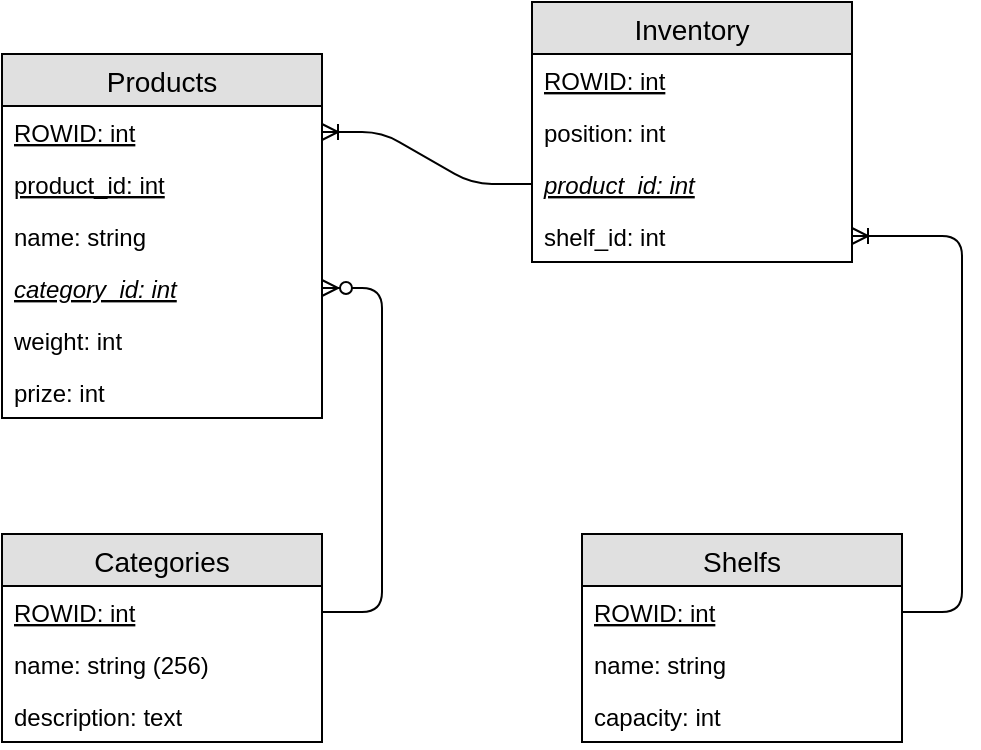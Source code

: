 <mxfile version="12.1.7" type="device" pages="1"><diagram id="c-5SvdvQxB9kw8JWGGB0" name="Page-1"><mxGraphModel dx="1072" dy="792" grid="1" gridSize="10" guides="1" tooltips="1" connect="1" arrows="1" fold="1" page="1" pageScale="1" pageWidth="827" pageHeight="1169" math="0" shadow="0"><root><mxCell id="0"/><mxCell id="1" parent="0"/><mxCell id="c-copfuOItNmFrJ8eQxF-1" value="Products" style="swimlane;fontStyle=0;childLayout=stackLayout;horizontal=1;startSize=26;fillColor=#e0e0e0;horizontalStack=0;resizeParent=1;resizeParentMax=0;resizeLast=0;collapsible=1;marginBottom=0;swimlaneFillColor=#ffffff;align=center;fontSize=14;" parent="1" vertex="1"><mxGeometry x="140" y="110" width="160" height="182" as="geometry"/></mxCell><mxCell id="c-copfuOItNmFrJ8eQxF-2" value="ROWID: int" style="text;strokeColor=none;fillColor=none;spacingLeft=4;spacingRight=4;overflow=hidden;rotatable=0;points=[[0,0.5],[1,0.5]];portConstraint=eastwest;fontSize=12;fontStyle=4" parent="c-copfuOItNmFrJ8eQxF-1" vertex="1"><mxGeometry y="26" width="160" height="26" as="geometry"/></mxCell><mxCell id="c-copfuOItNmFrJ8eQxF-3" value="product_id: int" style="text;strokeColor=none;fillColor=none;spacingLeft=4;spacingRight=4;overflow=hidden;rotatable=0;points=[[0,0.5],[1,0.5]];portConstraint=eastwest;fontSize=12;fontStyle=4" parent="c-copfuOItNmFrJ8eQxF-1" vertex="1"><mxGeometry y="52" width="160" height="26" as="geometry"/></mxCell><mxCell id="c-copfuOItNmFrJ8eQxF-4" value="name: string" style="text;strokeColor=none;fillColor=none;spacingLeft=4;spacingRight=4;overflow=hidden;rotatable=0;points=[[0,0.5],[1,0.5]];portConstraint=eastwest;fontSize=12;" parent="c-copfuOItNmFrJ8eQxF-1" vertex="1"><mxGeometry y="78" width="160" height="26" as="geometry"/></mxCell><mxCell id="c-copfuOItNmFrJ8eQxF-6" value="category_id: int" style="text;strokeColor=none;fillColor=none;spacingLeft=4;spacingRight=4;overflow=hidden;rotatable=0;points=[[0,0.5],[1,0.5]];portConstraint=eastwest;fontSize=12;fontStyle=6" parent="c-copfuOItNmFrJ8eQxF-1" vertex="1"><mxGeometry y="104" width="160" height="26" as="geometry"/></mxCell><mxCell id="c-copfuOItNmFrJ8eQxF-7" value="weight: int" style="text;strokeColor=none;fillColor=none;spacingLeft=4;spacingRight=4;overflow=hidden;rotatable=0;points=[[0,0.5],[1,0.5]];portConstraint=eastwest;fontSize=12;" parent="c-copfuOItNmFrJ8eQxF-1" vertex="1"><mxGeometry y="130" width="160" height="26" as="geometry"/></mxCell><mxCell id="TbV2xC6B2DP_lxIS244y-1" value="prize: int" style="text;strokeColor=none;fillColor=none;spacingLeft=4;spacingRight=4;overflow=hidden;rotatable=0;points=[[0,0.5],[1,0.5]];portConstraint=eastwest;fontSize=12;" parent="c-copfuOItNmFrJ8eQxF-1" vertex="1"><mxGeometry y="156" width="160" height="26" as="geometry"/></mxCell><mxCell id="c-copfuOItNmFrJ8eQxF-8" value="Inventory" style="swimlane;fontStyle=0;childLayout=stackLayout;horizontal=1;startSize=26;fillColor=#e0e0e0;horizontalStack=0;resizeParent=1;resizeParentMax=0;resizeLast=0;collapsible=1;marginBottom=0;swimlaneFillColor=#ffffff;align=center;fontSize=14;" parent="1" vertex="1"><mxGeometry x="405" y="84" width="160" height="130" as="geometry"/></mxCell><mxCell id="c-copfuOItNmFrJ8eQxF-9" value="ROWID: int" style="text;strokeColor=none;fillColor=none;spacingLeft=4;spacingRight=4;overflow=hidden;rotatable=0;points=[[0,0.5],[1,0.5]];portConstraint=eastwest;fontSize=12;fontStyle=4" parent="c-copfuOItNmFrJ8eQxF-8" vertex="1"><mxGeometry y="26" width="160" height="26" as="geometry"/></mxCell><mxCell id="nHEc40zfcIVSRDPv1ycE-1" value="position: int" style="text;strokeColor=none;fillColor=none;spacingLeft=4;spacingRight=4;overflow=hidden;rotatable=0;points=[[0,0.5],[1,0.5]];portConstraint=eastwest;fontSize=12;fontStyle=0" parent="c-copfuOItNmFrJ8eQxF-8" vertex="1"><mxGeometry y="52" width="160" height="26" as="geometry"/></mxCell><mxCell id="c-copfuOItNmFrJ8eQxF-10" value="product_id: int" style="text;strokeColor=none;fillColor=none;spacingLeft=4;spacingRight=4;overflow=hidden;rotatable=0;points=[[0,0.5],[1,0.5]];portConstraint=eastwest;fontSize=12;fontStyle=6" parent="c-copfuOItNmFrJ8eQxF-8" vertex="1"><mxGeometry y="78" width="160" height="26" as="geometry"/></mxCell><mxCell id="c-copfuOItNmFrJ8eQxF-17" value="shelf_id: int" style="text;strokeColor=none;fillColor=none;spacingLeft=4;spacingRight=4;overflow=hidden;rotatable=0;points=[[0,0.5],[1,0.5]];portConstraint=eastwest;fontSize=12;" parent="c-copfuOItNmFrJ8eQxF-8" vertex="1"><mxGeometry y="104" width="160" height="26" as="geometry"/></mxCell><mxCell id="c-copfuOItNmFrJ8eQxF-12" value="" style="edgeStyle=entityRelationEdgeStyle;fontSize=12;html=1;endArrow=ERoneToMany;" parent="1" source="c-copfuOItNmFrJ8eQxF-10" target="c-copfuOItNmFrJ8eQxF-2" edge="1"><mxGeometry width="100" height="100" relative="1" as="geometry"><mxPoint x="180" y="420" as="sourcePoint"/><mxPoint x="380" y="150" as="targetPoint"/></mxGeometry></mxCell><mxCell id="c-copfuOItNmFrJ8eQxF-13" value="Categories" style="swimlane;fontStyle=0;childLayout=stackLayout;horizontal=1;startSize=26;fillColor=#e0e0e0;horizontalStack=0;resizeParent=1;resizeParentMax=0;resizeLast=0;collapsible=1;marginBottom=0;swimlaneFillColor=#ffffff;align=center;fontSize=14;" parent="1" vertex="1"><mxGeometry x="140" y="350" width="160" height="104" as="geometry"/></mxCell><mxCell id="c-copfuOItNmFrJ8eQxF-14" value="ROWID: int" style="text;strokeColor=none;fillColor=none;spacingLeft=4;spacingRight=4;overflow=hidden;rotatable=0;points=[[0,0.5],[1,0.5]];portConstraint=eastwest;fontSize=12;fontStyle=4" parent="c-copfuOItNmFrJ8eQxF-13" vertex="1"><mxGeometry y="26" width="160" height="26" as="geometry"/></mxCell><mxCell id="c-copfuOItNmFrJ8eQxF-15" value="name: string (256)" style="text;strokeColor=none;fillColor=none;spacingLeft=4;spacingRight=4;overflow=hidden;rotatable=0;points=[[0,0.5],[1,0.5]];portConstraint=eastwest;fontSize=12;" parent="c-copfuOItNmFrJ8eQxF-13" vertex="1"><mxGeometry y="52" width="160" height="26" as="geometry"/></mxCell><mxCell id="c-copfuOItNmFrJ8eQxF-19" value="description: text" style="text;strokeColor=none;fillColor=none;spacingLeft=4;spacingRight=4;overflow=hidden;rotatable=0;points=[[0,0.5],[1,0.5]];portConstraint=eastwest;fontSize=12;" parent="c-copfuOItNmFrJ8eQxF-13" vertex="1"><mxGeometry y="78" width="160" height="26" as="geometry"/></mxCell><mxCell id="c-copfuOItNmFrJ8eQxF-21" value="" style="edgeStyle=entityRelationEdgeStyle;fontSize=12;html=1;endArrow=ERzeroToMany;endFill=1;" parent="1" source="c-copfuOItNmFrJ8eQxF-14" target="c-copfuOItNmFrJ8eQxF-6" edge="1"><mxGeometry width="100" height="100" relative="1" as="geometry"><mxPoint x="150" y="590" as="sourcePoint"/><mxPoint x="250" y="490" as="targetPoint"/></mxGeometry></mxCell><mxCell id="c-copfuOItNmFrJ8eQxF-22" value="Shelfs" style="swimlane;fontStyle=0;childLayout=stackLayout;horizontal=1;startSize=26;fillColor=#e0e0e0;horizontalStack=0;resizeParent=1;resizeParentMax=0;resizeLast=0;collapsible=1;marginBottom=0;swimlaneFillColor=#ffffff;align=center;fontSize=14;" parent="1" vertex="1"><mxGeometry x="430" y="350" width="160" height="104" as="geometry"/></mxCell><mxCell id="c-copfuOItNmFrJ8eQxF-23" value="ROWID: int" style="text;strokeColor=none;fillColor=none;spacingLeft=4;spacingRight=4;overflow=hidden;rotatable=0;points=[[0,0.5],[1,0.5]];portConstraint=eastwest;fontSize=12;fontStyle=4" parent="c-copfuOItNmFrJ8eQxF-22" vertex="1"><mxGeometry y="26" width="160" height="26" as="geometry"/></mxCell><mxCell id="c-copfuOItNmFrJ8eQxF-24" value="name: string" style="text;strokeColor=none;fillColor=none;spacingLeft=4;spacingRight=4;overflow=hidden;rotatable=0;points=[[0,0.5],[1,0.5]];portConstraint=eastwest;fontSize=12;" parent="c-copfuOItNmFrJ8eQxF-22" vertex="1"><mxGeometry y="52" width="160" height="26" as="geometry"/></mxCell><mxCell id="c-copfuOItNmFrJ8eQxF-25" value="capacity: int" style="text;strokeColor=none;fillColor=none;spacingLeft=4;spacingRight=4;overflow=hidden;rotatable=0;points=[[0,0.5],[1,0.5]];portConstraint=eastwest;fontSize=12;" parent="c-copfuOItNmFrJ8eQxF-22" vertex="1"><mxGeometry y="78" width="160" height="26" as="geometry"/></mxCell><mxCell id="c-copfuOItNmFrJ8eQxF-26" value="" style="edgeStyle=entityRelationEdgeStyle;fontSize=12;html=1;endArrow=ERoneToMany;" parent="1" source="c-copfuOItNmFrJ8eQxF-23" target="c-copfuOItNmFrJ8eQxF-17" edge="1"><mxGeometry width="100" height="100" relative="1" as="geometry"><mxPoint x="630" y="360" as="sourcePoint"/><mxPoint x="680" y="310" as="targetPoint"/></mxGeometry></mxCell></root></mxGraphModel></diagram></mxfile>